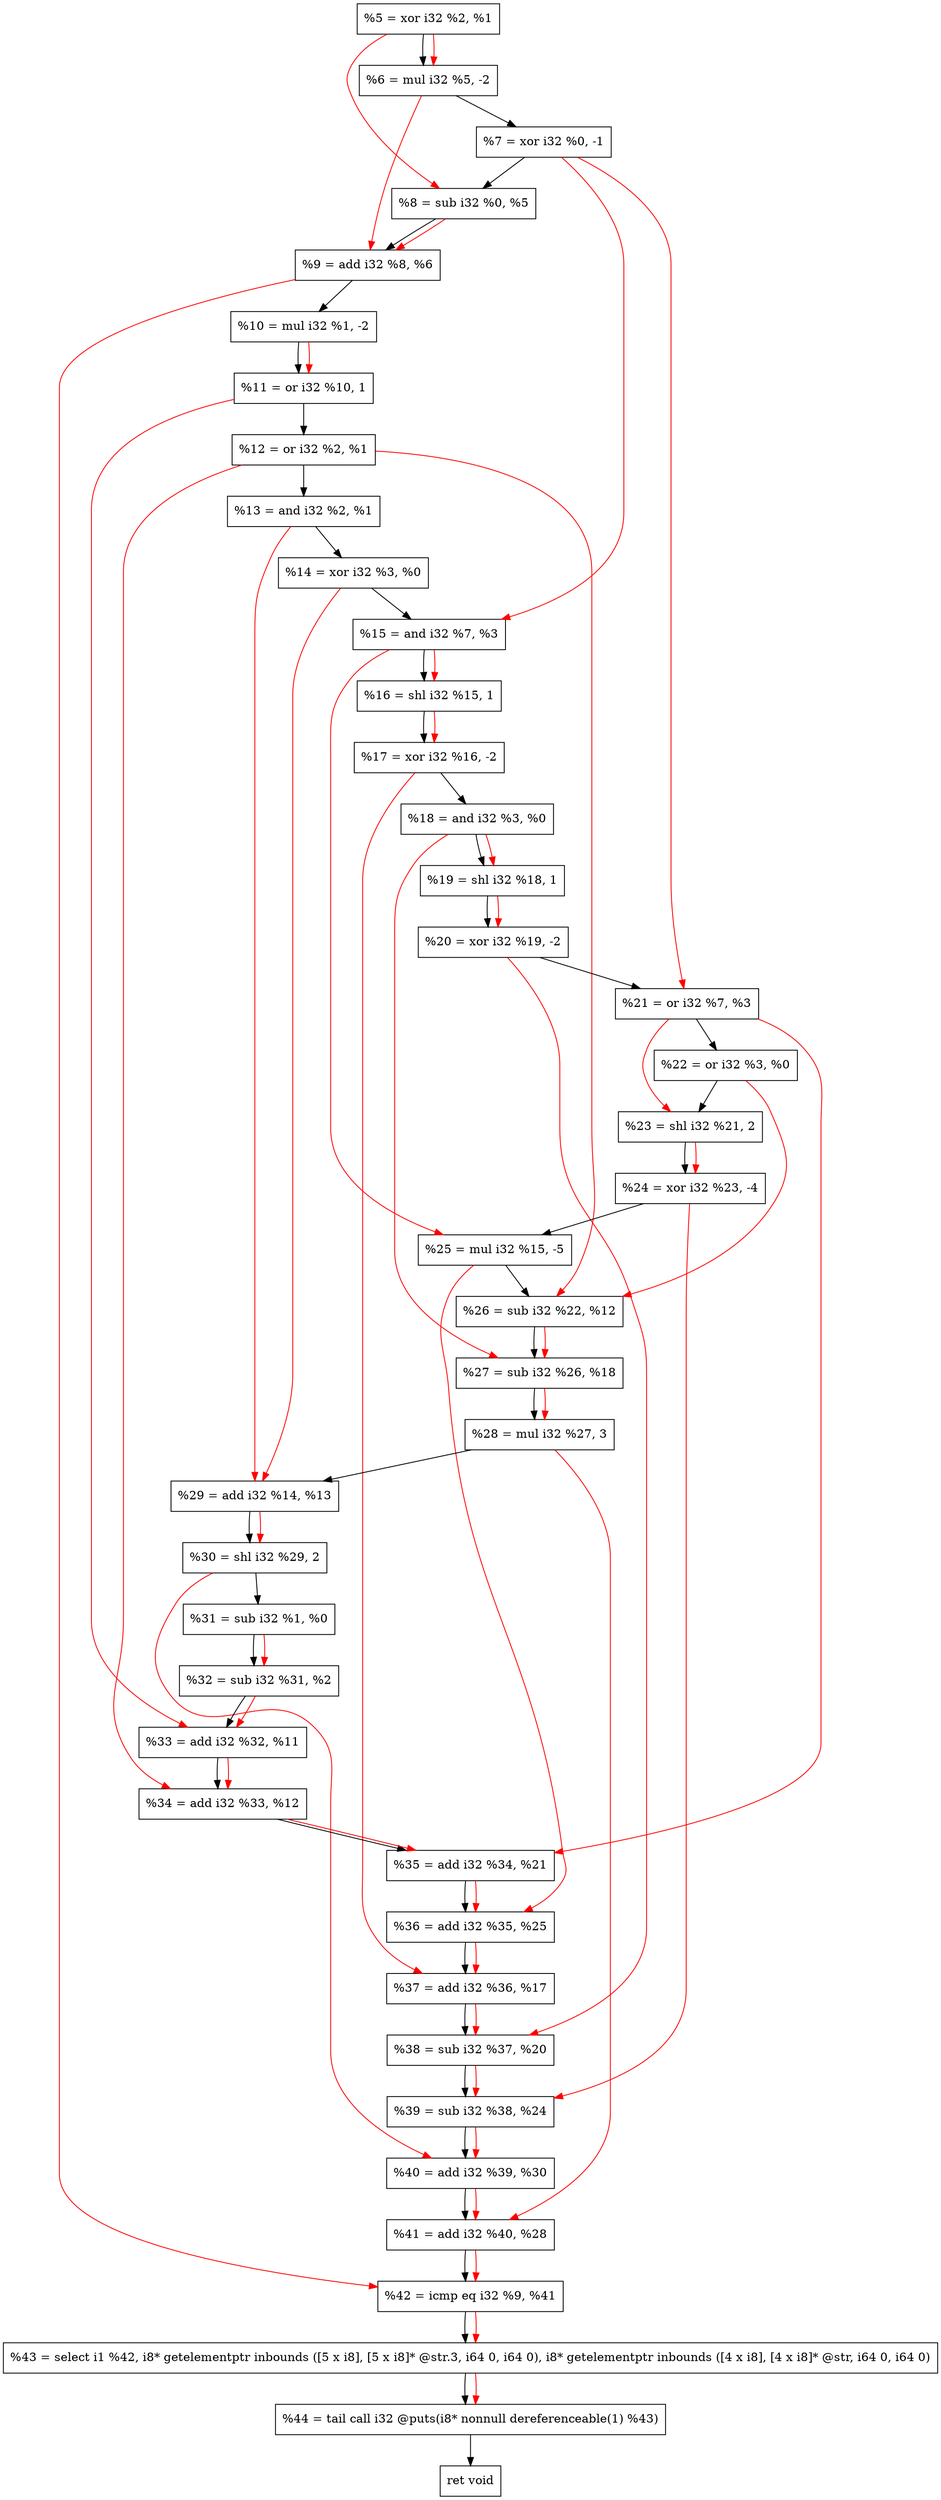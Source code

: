 digraph "DFG for'crackme' function" {
	Node0xb2cab0[shape=record, label="  %5 = xor i32 %2, %1"];
	Node0xb2d130[shape=record, label="  %6 = mul i32 %5, -2"];
	Node0xb2d1d0[shape=record, label="  %7 = xor i32 %0, -1"];
	Node0xb2d240[shape=record, label="  %8 = sub i32 %0, %5"];
	Node0xb2d2b0[shape=record, label="  %9 = add i32 %8, %6"];
	Node0xb2d320[shape=record, label="  %10 = mul i32 %1, -2"];
	Node0xb2d3c0[shape=record, label="  %11 = or i32 %10, 1"];
	Node0xb2d430[shape=record, label="  %12 = or i32 %2, %1"];
	Node0xb2d4a0[shape=record, label="  %13 = and i32 %2, %1"];
	Node0xb2d510[shape=record, label="  %14 = xor i32 %3, %0"];
	Node0xb2d580[shape=record, label="  %15 = and i32 %7, %3"];
	Node0xb2d5f0[shape=record, label="  %16 = shl i32 %15, 1"];
	Node0xb2d660[shape=record, label="  %17 = xor i32 %16, -2"];
	Node0xb2d6d0[shape=record, label="  %18 = and i32 %3, %0"];
	Node0xb2d740[shape=record, label="  %19 = shl i32 %18, 1"];
	Node0xb2d7b0[shape=record, label="  %20 = xor i32 %19, -2"];
	Node0xb2d820[shape=record, label="  %21 = or i32 %7, %3"];
	Node0xb2d890[shape=record, label="  %22 = or i32 %3, %0"];
	Node0xb2d930[shape=record, label="  %23 = shl i32 %21, 2"];
	Node0xb2d9d0[shape=record, label="  %24 = xor i32 %23, -4"];
	Node0xb2da70[shape=record, label="  %25 = mul i32 %15, -5"];
	Node0xb2dae0[shape=record, label="  %26 = sub i32 %22, %12"];
	Node0xb2db50[shape=record, label="  %27 = sub i32 %26, %18"];
	Node0xb2dbf0[shape=record, label="  %28 = mul i32 %27, 3"];
	Node0xb2dc60[shape=record, label="  %29 = add i32 %14, %13"];
	Node0xb2dcd0[shape=record, label="  %30 = shl i32 %29, 2"];
	Node0xb2dd40[shape=record, label="  %31 = sub i32 %1, %0"];
	Node0xb2ddb0[shape=record, label="  %32 = sub i32 %31, %2"];
	Node0xb2e030[shape=record, label="  %33 = add i32 %32, %11"];
	Node0xb2e0a0[shape=record, label="  %34 = add i32 %33, %12"];
	Node0xb2e110[shape=record, label="  %35 = add i32 %34, %21"];
	Node0xb2e180[shape=record, label="  %36 = add i32 %35, %25"];
	Node0xb2e1f0[shape=record, label="  %37 = add i32 %36, %17"];
	Node0xb2e260[shape=record, label="  %38 = sub i32 %37, %20"];
	Node0xb2e2d0[shape=record, label="  %39 = sub i32 %38, %24"];
	Node0xb2e340[shape=record, label="  %40 = add i32 %39, %30"];
	Node0xb2e3b0[shape=record, label="  %41 = add i32 %40, %28"];
	Node0xb2e420[shape=record, label="  %42 = icmp eq i32 %9, %41"];
	Node0xacd268[shape=record, label="  %43 = select i1 %42, i8* getelementptr inbounds ([5 x i8], [5 x i8]* @str.3, i64 0, i64 0), i8* getelementptr inbounds ([4 x i8], [4 x i8]* @str, i64 0, i64 0)"];
	Node0xb2e8c0[shape=record, label="  %44 = tail call i32 @puts(i8* nonnull dereferenceable(1) %43)"];
	Node0xb2e910[shape=record, label="  ret void"];
	Node0xb2cab0 -> Node0xb2d130;
	Node0xb2d130 -> Node0xb2d1d0;
	Node0xb2d1d0 -> Node0xb2d240;
	Node0xb2d240 -> Node0xb2d2b0;
	Node0xb2d2b0 -> Node0xb2d320;
	Node0xb2d320 -> Node0xb2d3c0;
	Node0xb2d3c0 -> Node0xb2d430;
	Node0xb2d430 -> Node0xb2d4a0;
	Node0xb2d4a0 -> Node0xb2d510;
	Node0xb2d510 -> Node0xb2d580;
	Node0xb2d580 -> Node0xb2d5f0;
	Node0xb2d5f0 -> Node0xb2d660;
	Node0xb2d660 -> Node0xb2d6d0;
	Node0xb2d6d0 -> Node0xb2d740;
	Node0xb2d740 -> Node0xb2d7b0;
	Node0xb2d7b0 -> Node0xb2d820;
	Node0xb2d820 -> Node0xb2d890;
	Node0xb2d890 -> Node0xb2d930;
	Node0xb2d930 -> Node0xb2d9d0;
	Node0xb2d9d0 -> Node0xb2da70;
	Node0xb2da70 -> Node0xb2dae0;
	Node0xb2dae0 -> Node0xb2db50;
	Node0xb2db50 -> Node0xb2dbf0;
	Node0xb2dbf0 -> Node0xb2dc60;
	Node0xb2dc60 -> Node0xb2dcd0;
	Node0xb2dcd0 -> Node0xb2dd40;
	Node0xb2dd40 -> Node0xb2ddb0;
	Node0xb2ddb0 -> Node0xb2e030;
	Node0xb2e030 -> Node0xb2e0a0;
	Node0xb2e0a0 -> Node0xb2e110;
	Node0xb2e110 -> Node0xb2e180;
	Node0xb2e180 -> Node0xb2e1f0;
	Node0xb2e1f0 -> Node0xb2e260;
	Node0xb2e260 -> Node0xb2e2d0;
	Node0xb2e2d0 -> Node0xb2e340;
	Node0xb2e340 -> Node0xb2e3b0;
	Node0xb2e3b0 -> Node0xb2e420;
	Node0xb2e420 -> Node0xacd268;
	Node0xacd268 -> Node0xb2e8c0;
	Node0xb2e8c0 -> Node0xb2e910;
edge [color=red]
	Node0xb2cab0 -> Node0xb2d130;
	Node0xb2cab0 -> Node0xb2d240;
	Node0xb2d240 -> Node0xb2d2b0;
	Node0xb2d130 -> Node0xb2d2b0;
	Node0xb2d320 -> Node0xb2d3c0;
	Node0xb2d1d0 -> Node0xb2d580;
	Node0xb2d580 -> Node0xb2d5f0;
	Node0xb2d5f0 -> Node0xb2d660;
	Node0xb2d6d0 -> Node0xb2d740;
	Node0xb2d740 -> Node0xb2d7b0;
	Node0xb2d1d0 -> Node0xb2d820;
	Node0xb2d820 -> Node0xb2d930;
	Node0xb2d930 -> Node0xb2d9d0;
	Node0xb2d580 -> Node0xb2da70;
	Node0xb2d890 -> Node0xb2dae0;
	Node0xb2d430 -> Node0xb2dae0;
	Node0xb2dae0 -> Node0xb2db50;
	Node0xb2d6d0 -> Node0xb2db50;
	Node0xb2db50 -> Node0xb2dbf0;
	Node0xb2d510 -> Node0xb2dc60;
	Node0xb2d4a0 -> Node0xb2dc60;
	Node0xb2dc60 -> Node0xb2dcd0;
	Node0xb2dd40 -> Node0xb2ddb0;
	Node0xb2ddb0 -> Node0xb2e030;
	Node0xb2d3c0 -> Node0xb2e030;
	Node0xb2e030 -> Node0xb2e0a0;
	Node0xb2d430 -> Node0xb2e0a0;
	Node0xb2e0a0 -> Node0xb2e110;
	Node0xb2d820 -> Node0xb2e110;
	Node0xb2e110 -> Node0xb2e180;
	Node0xb2da70 -> Node0xb2e180;
	Node0xb2e180 -> Node0xb2e1f0;
	Node0xb2d660 -> Node0xb2e1f0;
	Node0xb2e1f0 -> Node0xb2e260;
	Node0xb2d7b0 -> Node0xb2e260;
	Node0xb2e260 -> Node0xb2e2d0;
	Node0xb2d9d0 -> Node0xb2e2d0;
	Node0xb2e2d0 -> Node0xb2e340;
	Node0xb2dcd0 -> Node0xb2e340;
	Node0xb2e340 -> Node0xb2e3b0;
	Node0xb2dbf0 -> Node0xb2e3b0;
	Node0xb2d2b0 -> Node0xb2e420;
	Node0xb2e3b0 -> Node0xb2e420;
	Node0xb2e420 -> Node0xacd268;
	Node0xacd268 -> Node0xb2e8c0;
}
